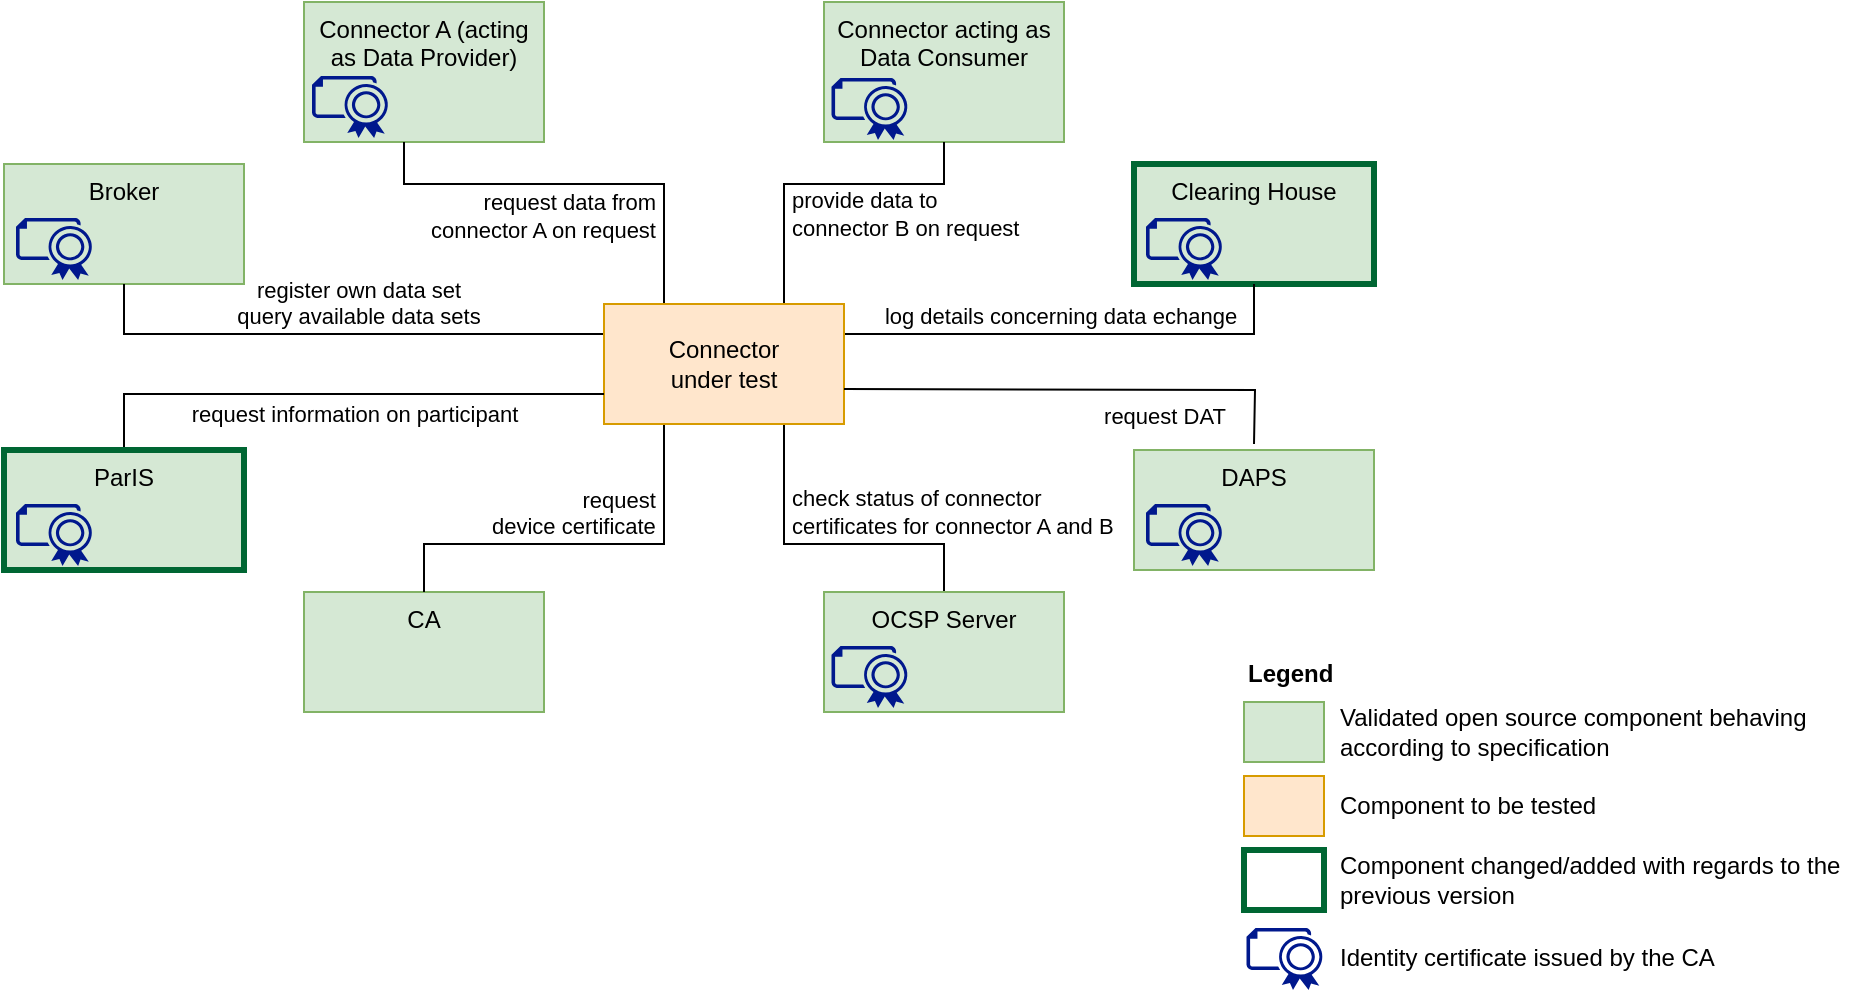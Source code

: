 <mxfile version="14.6.13" type="device"><diagram id="S3DzP4ZIXc_DCiwQGcUj" name="Page-1"><mxGraphModel dx="1355" dy="825" grid="1" gridSize="10" guides="1" tooltips="1" connect="1" arrows="1" fold="1" page="1" pageScale="1" pageWidth="850" pageHeight="1100" math="0" shadow="0"><root><mxCell id="0"/><mxCell id="1" parent="0"/><mxCell id="s2ZVkHYxuJsYrvT4ztzj-1" value="CA" style="rounded=0;whiteSpace=wrap;html=1;fillColor=#d5e8d4;strokeColor=#82b366;verticalAlign=top;" vertex="1" parent="1"><mxGeometry x="360" y="464" width="120" height="60" as="geometry"/></mxCell><mxCell id="s2ZVkHYxuJsYrvT4ztzj-2" value="Clearing House" style="rounded=0;whiteSpace=wrap;html=1;fillColor=#d5e8d4;verticalAlign=top;strokeColor=#006633;strokeWidth=3;" vertex="1" parent="1"><mxGeometry x="775" y="250" width="120" height="60" as="geometry"/></mxCell><mxCell id="s2ZVkHYxuJsYrvT4ztzj-3" value="Connector A (acting as Data Provider)" style="rounded=0;whiteSpace=wrap;html=1;fillColor=#d5e8d4;strokeColor=#82b366;verticalAlign=top;" vertex="1" parent="1"><mxGeometry x="360" y="169" width="120" height="70" as="geometry"/></mxCell><mxCell id="s2ZVkHYxuJsYrvT4ztzj-4" value="Connector acting as Data Consumer" style="rounded=0;whiteSpace=wrap;html=1;fillColor=#d5e8d4;strokeColor=#82b366;verticalAlign=top;" vertex="1" parent="1"><mxGeometry x="620" y="169" width="120" height="70" as="geometry"/></mxCell><mxCell id="s2ZVkHYxuJsYrvT4ztzj-5" value="Broker" style="rounded=0;whiteSpace=wrap;html=1;fillColor=#d5e8d4;strokeColor=#82b366;verticalAlign=top;" vertex="1" parent="1"><mxGeometry x="210" y="250" width="120" height="60" as="geometry"/></mxCell><mxCell id="s2ZVkHYxuJsYrvT4ztzj-31" value="register own data set&lt;br&gt;query available data sets" style="edgeStyle=orthogonalEdgeStyle;rounded=0;orthogonalLoop=1;jettySize=auto;html=1;endArrow=none;endFill=0;align=center;verticalAlign=bottom;labelBackgroundColor=none;exitX=0;exitY=0.25;exitDx=0;exitDy=0;" edge="1" parent="1" source="s2ZVkHYxuJsYrvT4ztzj-6" target="s2ZVkHYxuJsYrvT4ztzj-5"><mxGeometry x="-0.067" relative="1" as="geometry"><Array as="points"><mxPoint x="300" y="335"/><mxPoint x="300" y="335"/></Array><mxPoint as="offset"/></mxGeometry></mxCell><mxCell id="s2ZVkHYxuJsYrvT4ztzj-32" value="" style="edgeStyle=orthogonalEdgeStyle;rounded=0;orthogonalLoop=1;jettySize=auto;html=1;entryX=0.5;entryY=1;entryDx=0;entryDy=0;endArrow=none;endFill=0;align=left;exitX=0.75;exitY=0;exitDx=0;exitDy=0;" edge="1" parent="1" source="s2ZVkHYxuJsYrvT4ztzj-6" target="s2ZVkHYxuJsYrvT4ztzj-4"><mxGeometry x="-0.581" y="-10" relative="1" as="geometry"><Array as="points"><mxPoint x="600" y="260"/><mxPoint x="680" y="260"/></Array><mxPoint as="offset"/></mxGeometry></mxCell><mxCell id="s2ZVkHYxuJsYrvT4ztzj-33" style="edgeStyle=orthogonalEdgeStyle;rounded=0;orthogonalLoop=1;jettySize=auto;html=1;endArrow=none;endFill=0;align=center;exitX=0.25;exitY=0;exitDx=0;exitDy=0;" edge="1" parent="1" source="s2ZVkHYxuJsYrvT4ztzj-6" target="s2ZVkHYxuJsYrvT4ztzj-3"><mxGeometry relative="1" as="geometry"><Array as="points"><mxPoint x="540" y="260"/><mxPoint x="410" y="260"/></Array></mxGeometry></mxCell><mxCell id="s2ZVkHYxuJsYrvT4ztzj-36" value="log details concerning data echange" style="edgeStyle=orthogonalEdgeStyle;rounded=0;orthogonalLoop=1;jettySize=auto;html=1;entryX=0.5;entryY=1;entryDx=0;entryDy=0;endArrow=none;endFill=0;align=center;verticalAlign=bottom;labelBackgroundColor=none;exitX=1;exitY=0.25;exitDx=0;exitDy=0;" edge="1" parent="1" source="s2ZVkHYxuJsYrvT4ztzj-6" target="s2ZVkHYxuJsYrvT4ztzj-2"><mxGeometry x="-0.064" relative="1" as="geometry"><mxPoint as="offset"/></mxGeometry></mxCell><mxCell id="s2ZVkHYxuJsYrvT4ztzj-37" value="" style="edgeStyle=orthogonalEdgeStyle;rounded=0;orthogonalLoop=1;jettySize=auto;html=1;entryX=0.5;entryY=0;entryDx=0;entryDy=0;endArrow=none;endFill=0;align=right;exitX=0.25;exitY=1;exitDx=0;exitDy=0;" edge="1" parent="1" source="s2ZVkHYxuJsYrvT4ztzj-6" target="s2ZVkHYxuJsYrvT4ztzj-1"><mxGeometry x="-0.658" y="-10" relative="1" as="geometry"><Array as="points"><mxPoint x="540" y="440"/><mxPoint x="420" y="440"/></Array><mxPoint as="offset"/></mxGeometry></mxCell><mxCell id="s2ZVkHYxuJsYrvT4ztzj-38" style="edgeStyle=orthogonalEdgeStyle;rounded=0;orthogonalLoop=1;jettySize=auto;html=1;endArrow=none;endFill=0;align=right;" edge="1" parent="1" source="s2ZVkHYxuJsYrvT4ztzj-6" target="s2ZVkHYxuJsYrvT4ztzj-28"><mxGeometry relative="1" as="geometry"><Array as="points"><mxPoint x="600" y="440"/><mxPoint x="680" y="440"/></Array></mxGeometry></mxCell><mxCell id="s2ZVkHYxuJsYrvT4ztzj-6" value="Connector&lt;br&gt;under test" style="rounded=0;whiteSpace=wrap;html=1;fillColor=#ffe6cc;strokeColor=#d79b00;" vertex="1" parent="1"><mxGeometry x="510" y="320" width="120" height="60" as="geometry"/></mxCell><mxCell id="s2ZVkHYxuJsYrvT4ztzj-7" value="" style="rounded=0;whiteSpace=wrap;html=1;fillColor=#d5e8d4;strokeColor=#82b366;" vertex="1" parent="1"><mxGeometry x="830" y="519" width="40" height="30" as="geometry"/></mxCell><mxCell id="s2ZVkHYxuJsYrvT4ztzj-8" value="Validated open source component behaving according to specification" style="text;html=1;strokeColor=none;fillColor=none;align=left;verticalAlign=middle;whiteSpace=wrap;rounded=0;" vertex="1" parent="1"><mxGeometry x="876" y="519" width="260" height="30" as="geometry"/></mxCell><mxCell id="s2ZVkHYxuJsYrvT4ztzj-9" value="" style="rounded=0;whiteSpace=wrap;html=1;fillColor=#ffe6cc;strokeColor=#d79b00;" vertex="1" parent="1"><mxGeometry x="830" y="556" width="40" height="30" as="geometry"/></mxCell><mxCell id="s2ZVkHYxuJsYrvT4ztzj-10" value="Component to be tested" style="text;html=1;strokeColor=none;fillColor=none;align=left;verticalAlign=middle;whiteSpace=wrap;rounded=0;" vertex="1" parent="1"><mxGeometry x="876" y="556" width="260" height="30" as="geometry"/></mxCell><mxCell id="s2ZVkHYxuJsYrvT4ztzj-11" value="&lt;b&gt;Legend&lt;/b&gt;" style="text;html=1;strokeColor=none;fillColor=none;align=left;verticalAlign=middle;whiteSpace=wrap;rounded=0;" vertex="1" parent="1"><mxGeometry x="830" y="490" width="260" height="30" as="geometry"/></mxCell><mxCell id="s2ZVkHYxuJsYrvT4ztzj-22" value="" style="aspect=fixed;pointerEvents=1;shadow=0;dashed=0;html=1;strokeColor=none;labelPosition=center;verticalLabelPosition=bottom;verticalAlign=top;align=center;fillColor=#00188D;shape=mxgraph.azure.certificate" vertex="1" parent="1"><mxGeometry x="364" y="206" width="38.75" height="31" as="geometry"/></mxCell><mxCell id="s2ZVkHYxuJsYrvT4ztzj-23" value="" style="aspect=fixed;pointerEvents=1;shadow=0;dashed=0;html=1;strokeColor=none;labelPosition=center;verticalLabelPosition=bottom;verticalAlign=top;align=center;fillColor=#00188D;shape=mxgraph.azure.certificate" vertex="1" parent="1"><mxGeometry x="623.75" y="207" width="38.75" height="31" as="geometry"/></mxCell><mxCell id="s2ZVkHYxuJsYrvT4ztzj-24" value="" style="aspect=fixed;pointerEvents=1;shadow=0;dashed=0;html=1;strokeColor=none;labelPosition=center;verticalLabelPosition=bottom;verticalAlign=top;align=center;fillColor=#00188D;shape=mxgraph.azure.certificate" vertex="1" parent="1"><mxGeometry x="216" y="277" width="38.75" height="31" as="geometry"/></mxCell><mxCell id="s2ZVkHYxuJsYrvT4ztzj-25" value="" style="aspect=fixed;pointerEvents=1;shadow=0;dashed=0;html=1;strokeColor=none;labelPosition=center;verticalLabelPosition=bottom;verticalAlign=top;align=center;fillColor=#00188D;shape=mxgraph.azure.certificate" vertex="1" parent="1"><mxGeometry x="831.25" y="632" width="38.75" height="31" as="geometry"/></mxCell><mxCell id="s2ZVkHYxuJsYrvT4ztzj-26" value="Identity certificate issued by the CA" style="text;html=1;strokeColor=none;fillColor=none;align=left;verticalAlign=middle;whiteSpace=wrap;rounded=0;" vertex="1" parent="1"><mxGeometry x="876" y="632" width="260" height="30" as="geometry"/></mxCell><mxCell id="s2ZVkHYxuJsYrvT4ztzj-27" value="" style="aspect=fixed;pointerEvents=1;shadow=0;dashed=0;html=1;strokeColor=none;labelPosition=center;verticalLabelPosition=bottom;verticalAlign=top;align=center;fillColor=#00188D;shape=mxgraph.azure.certificate" vertex="1" parent="1"><mxGeometry x="781" y="277" width="38.75" height="31" as="geometry"/></mxCell><mxCell id="s2ZVkHYxuJsYrvT4ztzj-28" value="OCSP Server" style="rounded=0;whiteSpace=wrap;html=1;fillColor=#d5e8d4;strokeColor=#82b366;verticalAlign=top;" vertex="1" parent="1"><mxGeometry x="620" y="464" width="120" height="60" as="geometry"/></mxCell><mxCell id="s2ZVkHYxuJsYrvT4ztzj-35" value="&lt;span style=&quot;color: rgb(0, 0, 0); font-family: helvetica; font-size: 11px; font-style: normal; font-weight: 400; letter-spacing: normal; text-indent: 0px; text-transform: none; word-spacing: 0px; background-color: rgb(255, 255, 255); display: inline; float: none;&quot;&gt;request data from&lt;/span&gt;&lt;br style=&quot;color: rgb(0, 0, 0); font-family: helvetica; font-size: 11px; font-style: normal; font-weight: 400; letter-spacing: normal; text-indent: 0px; text-transform: none; word-spacing: 0px;&quot;&gt;&lt;span style=&quot;color: rgb(0, 0, 0); font-family: helvetica; font-size: 11px; font-style: normal; font-weight: 400; letter-spacing: normal; text-indent: 0px; text-transform: none; word-spacing: 0px; background-color: rgb(255, 255, 255); display: inline; float: none;&quot;&gt;connector A on request&lt;/span&gt;" style="text;whiteSpace=wrap;html=1;align=right;" vertex="1" parent="1"><mxGeometry x="397.75" y="255" width="140" height="40" as="geometry"/></mxCell><mxCell id="s2ZVkHYxuJsYrvT4ztzj-40" value="" style="aspect=fixed;pointerEvents=1;shadow=0;dashed=0;html=1;strokeColor=none;labelPosition=center;verticalLabelPosition=bottom;verticalAlign=top;align=center;fillColor=#00188D;shape=mxgraph.azure.certificate" vertex="1" parent="1"><mxGeometry x="623.75" y="491" width="38.75" height="31" as="geometry"/></mxCell><mxCell id="s2ZVkHYxuJsYrvT4ztzj-42" value="&lt;meta charset=&quot;utf-8&quot;&gt;&lt;span style=&quot;color: rgb(0, 0, 0); font-family: helvetica; font-size: 11px; font-style: normal; font-weight: 400; letter-spacing: normal; text-align: left; text-indent: 0px; text-transform: none; word-spacing: 0px; background-color: rgb(255, 255, 255); display: inline; float: none;&quot;&gt;provide data to&lt;/span&gt;&lt;br style=&quot;color: rgb(0, 0, 0); font-family: helvetica; font-size: 11px; font-style: normal; font-weight: 400; letter-spacing: normal; text-align: left; text-indent: 0px; text-transform: none; word-spacing: 0px;&quot;&gt;&lt;span style=&quot;color: rgb(0, 0, 0); font-family: helvetica; font-size: 11px; font-style: normal; font-weight: 400; letter-spacing: normal; text-align: left; text-indent: 0px; text-transform: none; word-spacing: 0px; background-color: rgb(255, 255, 255); display: inline; float: none;&quot;&gt;connector B on request&lt;/span&gt;" style="text;whiteSpace=wrap;html=1;" vertex="1" parent="1"><mxGeometry x="602" y="254" width="140" height="40" as="geometry"/></mxCell><mxCell id="s2ZVkHYxuJsYrvT4ztzj-43" value="&lt;meta charset=&quot;utf-8&quot;&gt;&lt;span style=&quot;color: rgb(0, 0, 0); font-family: helvetica; font-size: 11px; font-style: normal; font-weight: 400; letter-spacing: normal; text-align: left; text-indent: 0px; text-transform: none; word-spacing: 0px; background-color: rgb(255, 255, 255); display: inline; float: none;&quot;&gt;check status of connector&lt;/span&gt;&lt;br style=&quot;color: rgb(0, 0, 0); font-family: helvetica; font-size: 11px; font-style: normal; font-weight: 400; letter-spacing: normal; text-align: left; text-indent: 0px; text-transform: none; word-spacing: 0px;&quot;&gt;&lt;span style=&quot;color: rgb(0, 0, 0); font-family: helvetica; font-size: 11px; font-style: normal; font-weight: 400; letter-spacing: normal; text-align: left; text-indent: 0px; text-transform: none; word-spacing: 0px; background-color: rgb(255, 255, 255); display: inline; float: none;&quot;&gt;certificates for connector A and B&lt;/span&gt;" style="text;whiteSpace=wrap;html=1;" vertex="1" parent="1"><mxGeometry x="602" y="403" width="190" height="40" as="geometry"/></mxCell><mxCell id="s2ZVkHYxuJsYrvT4ztzj-44" value="&lt;meta charset=&quot;utf-8&quot;&gt;&lt;div style=&quot;color: rgb(0, 0, 0); font-family: helvetica; font-size: 11px; font-style: normal; font-weight: 400; letter-spacing: normal; text-align: right; text-indent: 0px; text-transform: none; word-spacing: 0px;&quot;&gt;request&lt;/div&gt;&lt;div style=&quot;color: rgb(0, 0, 0); font-family: helvetica; font-size: 11px; font-style: normal; font-weight: 400; letter-spacing: normal; text-align: right; text-indent: 0px; text-transform: none; word-spacing: 0px;&quot;&gt;device&amp;nbsp;certificate&lt;/div&gt;" style="text;whiteSpace=wrap;html=1;" vertex="1" parent="1"><mxGeometry x="452" y="405" width="110" height="40" as="geometry"/></mxCell><mxCell id="s2ZVkHYxuJsYrvT4ztzj-46" style="edgeStyle=orthogonalEdgeStyle;rounded=0;orthogonalLoop=1;jettySize=auto;html=1;endArrow=none;endFill=0;align=center;exitX=0;exitY=0.75;exitDx=0;exitDy=0;" edge="1" parent="1" target="s2ZVkHYxuJsYrvT4ztzj-49" source="s2ZVkHYxuJsYrvT4ztzj-6"><mxGeometry relative="1" as="geometry"><mxPoint x="550" y="330" as="sourcePoint"/><Array as="points"><mxPoint x="270" y="365"/></Array><mxPoint x="330" y="350" as="targetPoint"/></mxGeometry></mxCell><mxCell id="s2ZVkHYxuJsYrvT4ztzj-51" value="request information on participant" style="edgeLabel;html=1;align=center;verticalAlign=top;resizable=0;points=[];" vertex="1" connectable="0" parent="s2ZVkHYxuJsYrvT4ztzj-46"><mxGeometry x="0.062" y="-4" relative="1" as="geometry"><mxPoint x="17" y="1" as="offset"/></mxGeometry></mxCell><mxCell id="s2ZVkHYxuJsYrvT4ztzj-49" value="ParIS" style="rounded=0;whiteSpace=wrap;html=1;fillColor=#d5e8d4;verticalAlign=top;strokeColor=#006633;strokeWidth=3;" vertex="1" parent="1"><mxGeometry x="210" y="393" width="120" height="60" as="geometry"/></mxCell><mxCell id="s2ZVkHYxuJsYrvT4ztzj-50" value="" style="aspect=fixed;pointerEvents=1;shadow=0;dashed=0;html=1;strokeColor=none;labelPosition=center;verticalLabelPosition=bottom;verticalAlign=top;align=center;fillColor=#00188D;shape=mxgraph.azure.certificate" vertex="1" parent="1"><mxGeometry x="216" y="420" width="38.75" height="31" as="geometry"/></mxCell><mxCell id="s2ZVkHYxuJsYrvT4ztzj-52" value="DAPS" style="rounded=0;whiteSpace=wrap;html=1;fillColor=#d5e8d4;strokeColor=#82b366;verticalAlign=top;" vertex="1" parent="1"><mxGeometry x="775" y="393" width="120" height="60" as="geometry"/></mxCell><mxCell id="s2ZVkHYxuJsYrvT4ztzj-53" value="" style="aspect=fixed;pointerEvents=1;shadow=0;dashed=0;html=1;strokeColor=none;labelPosition=center;verticalLabelPosition=bottom;verticalAlign=top;align=center;fillColor=#00188D;shape=mxgraph.azure.certificate" vertex="1" parent="1"><mxGeometry x="781" y="420" width="38.75" height="31" as="geometry"/></mxCell><mxCell id="s2ZVkHYxuJsYrvT4ztzj-54" value="request DAT" style="edgeStyle=orthogonalEdgeStyle;rounded=0;orthogonalLoop=1;jettySize=auto;html=1;endArrow=none;endFill=0;align=center;verticalAlign=top;labelBackgroundColor=none;exitX=1;exitY=0.25;exitDx=0;exitDy=0;" edge="1" parent="1"><mxGeometry x="0.376" relative="1" as="geometry"><mxPoint x="630" y="362.5" as="sourcePoint"/><mxPoint x="835" y="390" as="targetPoint"/><mxPoint as="offset"/></mxGeometry></mxCell><mxCell id="s2ZVkHYxuJsYrvT4ztzj-57" value="" style="rounded=0;whiteSpace=wrap;html=1;strokeWidth=3;fillColor=none;strokeColor=#006633;" vertex="1" parent="1"><mxGeometry x="830" y="593" width="40" height="30" as="geometry"/></mxCell><mxCell id="s2ZVkHYxuJsYrvT4ztzj-58" value="Component changed/added with regards to the previous version" style="text;html=1;strokeColor=none;fillColor=none;align=left;verticalAlign=middle;whiteSpace=wrap;rounded=0;" vertex="1" parent="1"><mxGeometry x="876" y="593" width="260" height="30" as="geometry"/></mxCell></root></mxGraphModel></diagram></mxfile>
